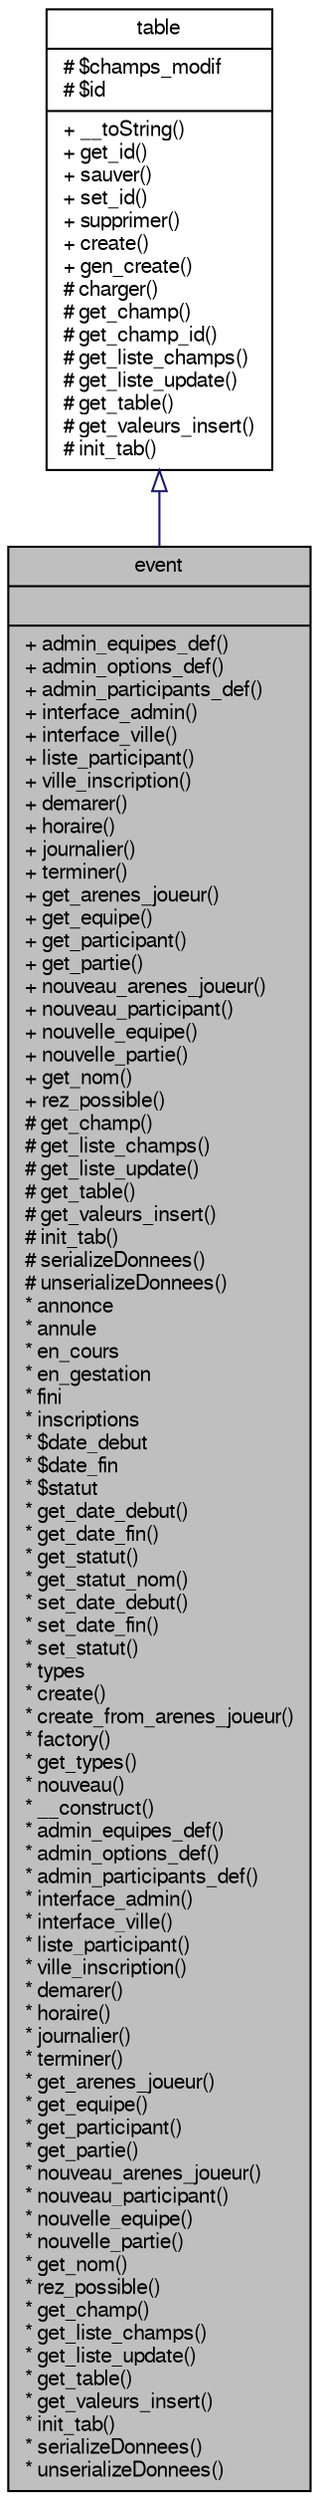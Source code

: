 digraph G
{
  bgcolor="transparent";
  edge [fontname="FreeSans",fontsize="10",labelfontname="FreeSans",labelfontsize="10"];
  node [fontname="FreeSans",fontsize="10",shape=record];
  Node1 [label="{event\n||+ admin_equipes_def()\l+ admin_options_def()\l+ admin_participants_def()\l+ interface_admin()\l+ interface_ville()\l+ liste_participant()\l+ ville_inscription()\l+ demarer()\l+ horaire()\l+ journalier()\l+ terminer()\l+ get_arenes_joueur()\l+ get_equipe()\l+ get_participant()\l+ get_partie()\l+ nouveau_arenes_joueur()\l+ nouveau_participant()\l+ nouvelle_equipe()\l+ nouvelle_partie()\l+ get_nom()\l+ rez_possible()\l# get_champ()\l# get_liste_champs()\l# get_liste_update()\l# get_table()\l# get_valeurs_insert()\l# init_tab()\l# serializeDonnees()\l# unserializeDonnees()\l* annonce\l* annule\l* en_cours\l* en_gestation\l* fini\l* inscriptions\l* $date_debut\l* $date_fin\l* $statut\l* get_date_debut()\l* get_date_fin()\l* get_statut()\l* get_statut_nom()\l* set_date_debut()\l* set_date_fin()\l* set_statut()\l* types\l* create()\l* create_from_arenes_joueur()\l* factory()\l* get_types()\l* nouveau()\l* __construct()\l* admin_equipes_def()\l* admin_options_def()\l* admin_participants_def()\l* interface_admin()\l* interface_ville()\l* liste_participant()\l* ville_inscription()\l* demarer()\l* horaire()\l* journalier()\l* terminer()\l* get_arenes_joueur()\l* get_equipe()\l* get_participant()\l* get_partie()\l* nouveau_arenes_joueur()\l* nouveau_participant()\l* nouvelle_equipe()\l* nouvelle_partie()\l* get_nom()\l* rez_possible()\l* get_champ()\l* get_liste_champs()\l* get_liste_update()\l* get_table()\l* get_valeurs_insert()\l* init_tab()\l* serializeDonnees()\l* unserializeDonnees()\l}",height=0.2,width=0.4,color="black", fillcolor="grey75", style="filled" fontcolor="black"];
  Node2 -> Node1 [dir=back,color="midnightblue",fontsize="10",style="solid",arrowtail="empty",fontname="FreeSans"];
  Node2 [label="{table\n|# $champs_modif\l# $id\l|+ __toString()\l+ get_id()\l+ sauver()\l+ set_id()\l+ supprimer()\l+ create()\l+ gen_create()\l# charger()\l# get_champ()\l# get_champ_id()\l# get_liste_champs()\l# get_liste_update()\l# get_table()\l# get_valeurs_insert()\l# init_tab()\l}",height=0.2,width=0.4,color="black",URL="$classtable.html",tooltip="Classe de base pour les objets représentant un élément d&#39;une table dans la..."];
}
